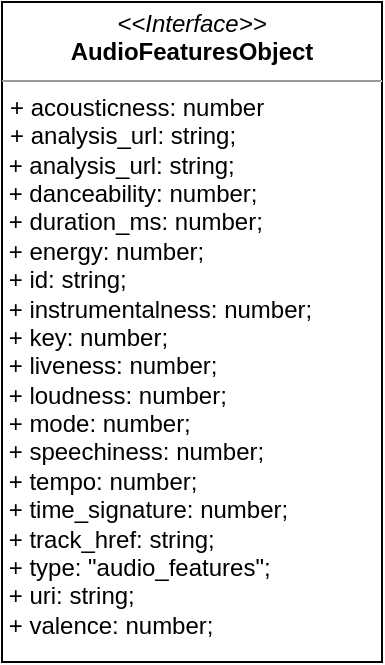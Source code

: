 <mxfile version="16.2.4" type="github">
  <diagram id="QiqQPjokSXzeCGSz-_34" name="Page-1">
    <mxGraphModel dx="1422" dy="762" grid="1" gridSize="10" guides="1" tooltips="1" connect="1" arrows="1" fold="1" page="1" pageScale="1" pageWidth="827" pageHeight="1169" math="0" shadow="0">
      <root>
        <mxCell id="0" />
        <mxCell id="1" parent="0" />
        <mxCell id="jR9NrZmdP8BhoqR_ZZH2-4" value="&lt;p style=&quot;margin: 0px ; margin-top: 4px ; text-align: center&quot;&gt;&lt;i&gt;&amp;lt;&amp;lt;Interface&amp;gt;&amp;gt;&lt;/i&gt;&lt;br&gt;&lt;b&gt;AudioFeaturesObject&lt;/b&gt;&lt;br&gt;&lt;/p&gt;&lt;hr size=&quot;1&quot;&gt;&lt;p style=&quot;margin: 0px ; margin-left: 4px&quot;&gt;+ acousticness: number&lt;/p&gt;&lt;p style=&quot;margin: 0px ; margin-left: 4px&quot;&gt;+ analysis_url: string;&lt;/p&gt;&lt;div&gt;&lt;div&gt;&amp;nbsp;+ analysis_url: string;&lt;/div&gt;&lt;div&gt;&amp;nbsp;+ danceability: number;&lt;/div&gt;&lt;div&gt;&lt;span&gt;&amp;nbsp;+&lt;/span&gt;&lt;span&gt;&amp;nbsp;&lt;/span&gt;duration_ms: number;&lt;/div&gt;&lt;div&gt;&lt;span&gt;&amp;nbsp;+&lt;/span&gt;&lt;span&gt;&amp;nbsp;&lt;/span&gt;energy: number;&lt;/div&gt;&lt;div&gt;&lt;span&gt;&amp;nbsp;+&lt;/span&gt;&lt;span&gt;&amp;nbsp;&lt;/span&gt;id: string;&lt;/div&gt;&lt;div&gt;&lt;span&gt;&amp;nbsp;+&lt;/span&gt;&lt;span&gt;&amp;nbsp;&lt;/span&gt;instrumentalness: number;&lt;/div&gt;&lt;div&gt;&lt;span&gt;&amp;nbsp;+&lt;/span&gt;&lt;span&gt;&amp;nbsp;&lt;/span&gt;key: number;&lt;/div&gt;&lt;div&gt;&lt;span&gt;&amp;nbsp;+&lt;/span&gt;&lt;span&gt;&amp;nbsp;&lt;/span&gt;liveness: number;&lt;/div&gt;&lt;div&gt;&lt;span&gt;&amp;nbsp;+&lt;/span&gt;&lt;span&gt;&amp;nbsp;&lt;/span&gt;loudness: number;&lt;/div&gt;&lt;div&gt;&lt;span&gt;&amp;nbsp;+&lt;/span&gt;&lt;span&gt;&amp;nbsp;&lt;/span&gt;mode: number;&lt;/div&gt;&lt;div&gt;&lt;span&gt;&amp;nbsp;+&lt;/span&gt;&lt;span&gt;&amp;nbsp;&lt;/span&gt;speechiness: number;&lt;/div&gt;&lt;div&gt;&lt;span&gt;&amp;nbsp;+&lt;/span&gt;&lt;span&gt;&amp;nbsp;&lt;/span&gt;tempo: number;&lt;/div&gt;&lt;div&gt;&lt;span&gt;&amp;nbsp;+&lt;/span&gt;&lt;span&gt;&amp;nbsp;&lt;/span&gt;time_signature: number;&lt;/div&gt;&lt;div&gt;&lt;span&gt;&amp;nbsp;+&lt;/span&gt;&lt;span&gt;&amp;nbsp;&lt;/span&gt;track_href: string;&lt;/div&gt;&lt;div&gt;&lt;span&gt;&amp;nbsp;+&lt;/span&gt;&lt;span&gt;&amp;nbsp;&lt;/span&gt;type: &quot;audio_features&quot;;&lt;/div&gt;&lt;div&gt;&lt;span&gt;&amp;nbsp;+&lt;/span&gt;&lt;span&gt;&amp;nbsp;&lt;/span&gt;uri: string;&lt;/div&gt;&lt;div&gt;&lt;span&gt;&amp;nbsp;+&lt;/span&gt;&lt;span&gt;&amp;nbsp;&lt;/span&gt;valence: number;&lt;/div&gt;&lt;/div&gt;" style="verticalAlign=top;align=left;overflow=fill;fontSize=12;fontFamily=Helvetica;html=1;" vertex="1" parent="1">
          <mxGeometry x="70" y="70" width="190" height="330" as="geometry" />
        </mxCell>
      </root>
    </mxGraphModel>
  </diagram>
</mxfile>
